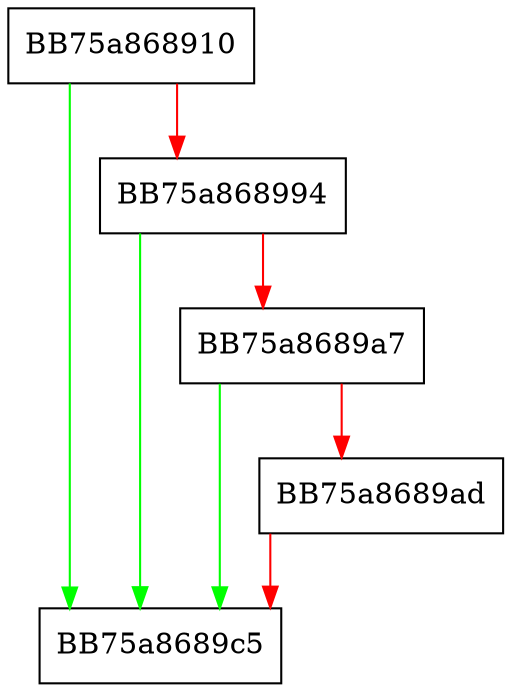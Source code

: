 digraph SendEtwNotificationCore {
  node [shape="box"];
  graph [splines=ortho];
  BB75a868910 -> BB75a8689c5 [color="green"];
  BB75a868910 -> BB75a868994 [color="red"];
  BB75a868994 -> BB75a8689c5 [color="green"];
  BB75a868994 -> BB75a8689a7 [color="red"];
  BB75a8689a7 -> BB75a8689c5 [color="green"];
  BB75a8689a7 -> BB75a8689ad [color="red"];
  BB75a8689ad -> BB75a8689c5 [color="red"];
}